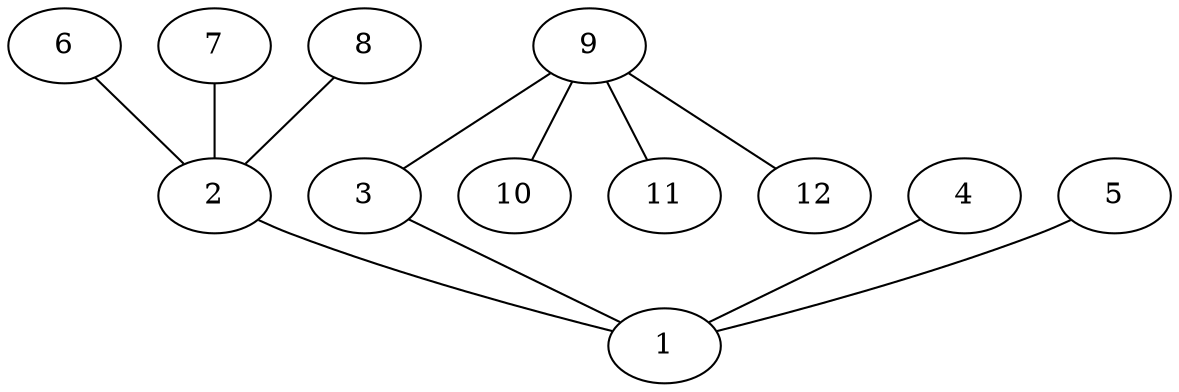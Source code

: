 graph molecule_511 {
	1	 [chem=S];
	2	 [chem=C];
	2 -- 1	 [valence=1];
	3	 [chem=O];
	3 -- 1	 [valence=1];
	4	 [chem=O];
	4 -- 1	 [valence=2];
	5	 [chem=O];
	5 -- 1	 [valence=2];
	6	 [chem=F];
	6 -- 2	 [valence=1];
	7	 [chem=F];
	7 -- 2	 [valence=1];
	8	 [chem=F];
	8 -- 2	 [valence=1];
	9	 [chem=C];
	9 -- 3	 [valence=1];
	10	 [chem=H];
	9 -- 10	 [valence=1];
	11	 [chem=H];
	9 -- 11	 [valence=1];
	12	 [chem=H];
	9 -- 12	 [valence=1];
}
